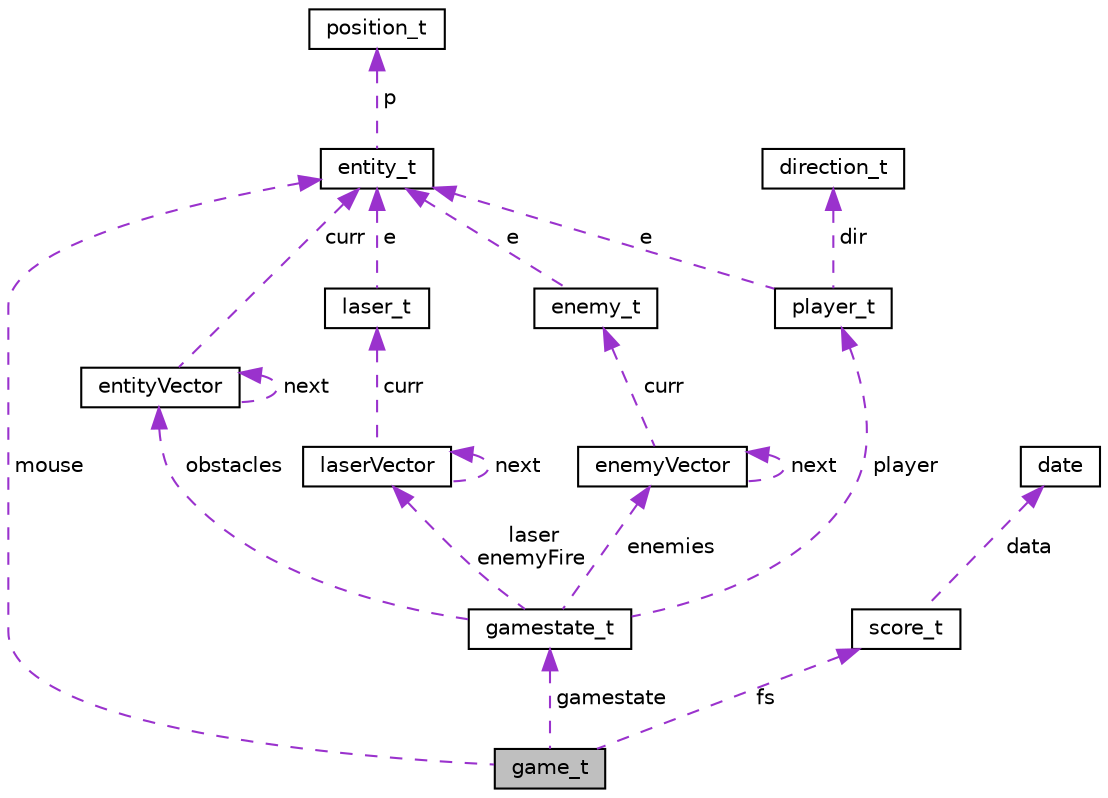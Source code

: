 digraph "game_t"
{
  edge [fontname="Helvetica",fontsize="10",labelfontname="Helvetica",labelfontsize="10"];
  node [fontname="Helvetica",fontsize="10",shape=record];
  Node1 [label="game_t",height=0.2,width=0.4,color="black", fillcolor="grey75", style="filled", fontcolor="black"];
  Node2 -> Node1 [dir="back",color="darkorchid3",fontsize="10",style="dashed",label=" mouse" ,fontname="Helvetica"];
  Node2 [label="entity_t",height=0.2,width=0.4,color="black", fillcolor="white", style="filled",URL="$structentity__t.html"];
  Node3 -> Node2 [dir="back",color="darkorchid3",fontsize="10",style="dashed",label=" p" ,fontname="Helvetica"];
  Node3 [label="position_t",height=0.2,width=0.4,color="black", fillcolor="white", style="filled",URL="$structposition__t.html"];
  Node4 -> Node1 [dir="back",color="darkorchid3",fontsize="10",style="dashed",label=" gamestate" ,fontname="Helvetica"];
  Node4 [label="gamestate_t",height=0.2,width=0.4,color="black", fillcolor="white", style="filled",URL="$structgamestate__t.html"];
  Node5 -> Node4 [dir="back",color="darkorchid3",fontsize="10",style="dashed",label=" player" ,fontname="Helvetica"];
  Node5 [label="player_t",height=0.2,width=0.4,color="black", fillcolor="white", style="filled",URL="$structplayer__t.html"];
  Node6 -> Node5 [dir="back",color="darkorchid3",fontsize="10",style="dashed",label=" dir" ,fontname="Helvetica"];
  Node6 [label="direction_t",height=0.2,width=0.4,color="black", fillcolor="white", style="filled",URL="$structdirection__t.html"];
  Node2 -> Node5 [dir="back",color="darkorchid3",fontsize="10",style="dashed",label=" e" ,fontname="Helvetica"];
  Node7 -> Node4 [dir="back",color="darkorchid3",fontsize="10",style="dashed",label=" enemies" ,fontname="Helvetica"];
  Node7 [label="enemyVector",height=0.2,width=0.4,color="black", fillcolor="white", style="filled",URL="$structenemyVector.html"];
  Node8 -> Node7 [dir="back",color="darkorchid3",fontsize="10",style="dashed",label=" curr" ,fontname="Helvetica"];
  Node8 [label="enemy_t",height=0.2,width=0.4,color="black", fillcolor="white", style="filled",URL="$structenemy__t.html"];
  Node2 -> Node8 [dir="back",color="darkorchid3",fontsize="10",style="dashed",label=" e" ,fontname="Helvetica"];
  Node7 -> Node7 [dir="back",color="darkorchid3",fontsize="10",style="dashed",label=" next" ,fontname="Helvetica"];
  Node9 -> Node4 [dir="back",color="darkorchid3",fontsize="10",style="dashed",label=" obstacles" ,fontname="Helvetica"];
  Node9 [label="entityVector",height=0.2,width=0.4,color="black", fillcolor="white", style="filled",URL="$structentityVector.html"];
  Node2 -> Node9 [dir="back",color="darkorchid3",fontsize="10",style="dashed",label=" curr" ,fontname="Helvetica"];
  Node9 -> Node9 [dir="back",color="darkorchid3",fontsize="10",style="dashed",label=" next" ,fontname="Helvetica"];
  Node10 -> Node4 [dir="back",color="darkorchid3",fontsize="10",style="dashed",label=" laser\nenemyFire" ,fontname="Helvetica"];
  Node10 [label="laserVector",height=0.2,width=0.4,color="black", fillcolor="white", style="filled",URL="$structlaserVector.html"];
  Node11 -> Node10 [dir="back",color="darkorchid3",fontsize="10",style="dashed",label=" curr" ,fontname="Helvetica"];
  Node11 [label="laser_t",height=0.2,width=0.4,color="black", fillcolor="white", style="filled",URL="$structlaser__t.html"];
  Node2 -> Node11 [dir="back",color="darkorchid3",fontsize="10",style="dashed",label=" e" ,fontname="Helvetica"];
  Node10 -> Node10 [dir="back",color="darkorchid3",fontsize="10",style="dashed",label=" next" ,fontname="Helvetica"];
  Node12 -> Node1 [dir="back",color="darkorchid3",fontsize="10",style="dashed",label=" fs" ,fontname="Helvetica"];
  Node12 [label="score_t",height=0.2,width=0.4,color="black", fillcolor="white", style="filled",URL="$structscore__t.html"];
  Node13 -> Node12 [dir="back",color="darkorchid3",fontsize="10",style="dashed",label=" data" ,fontname="Helvetica"];
  Node13 [label="date",height=0.2,width=0.4,color="black", fillcolor="white", style="filled",URL="$structdate.html"];
}
